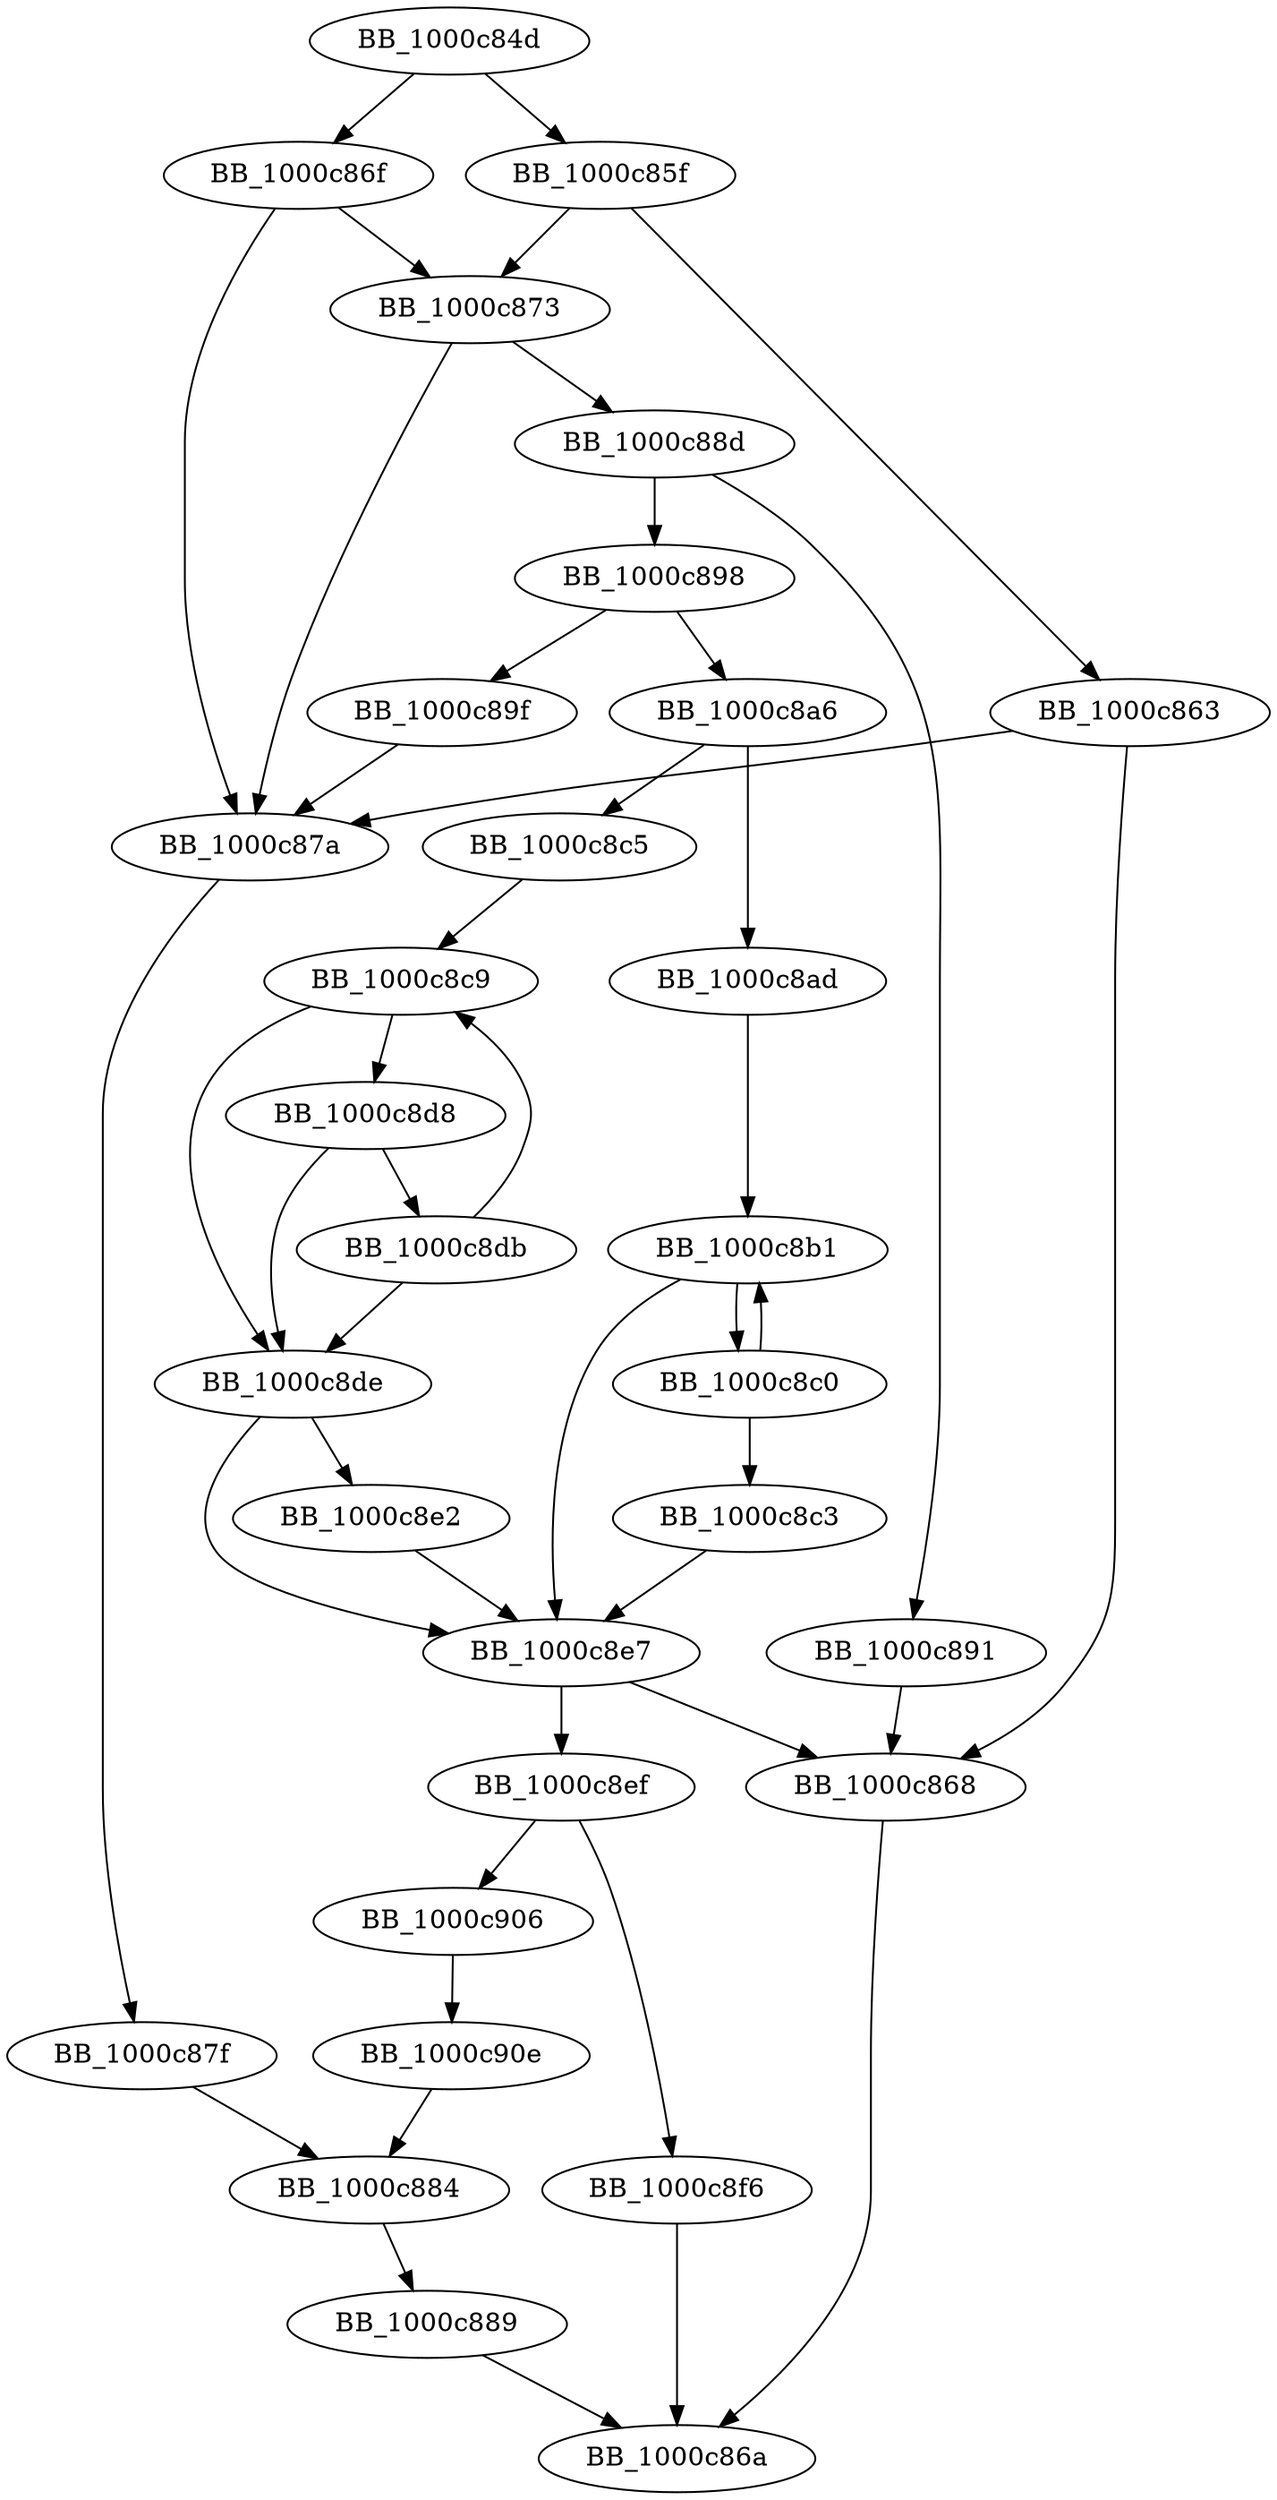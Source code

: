 DiGraph _wcsncpy_s{
BB_1000c84d->BB_1000c85f
BB_1000c84d->BB_1000c86f
BB_1000c85f->BB_1000c863
BB_1000c85f->BB_1000c873
BB_1000c863->BB_1000c868
BB_1000c863->BB_1000c87a
BB_1000c868->BB_1000c86a
BB_1000c86f->BB_1000c873
BB_1000c86f->BB_1000c87a
BB_1000c873->BB_1000c87a
BB_1000c873->BB_1000c88d
BB_1000c87a->BB_1000c87f
BB_1000c87f->BB_1000c884
BB_1000c884->BB_1000c889
BB_1000c889->BB_1000c86a
BB_1000c88d->BB_1000c891
BB_1000c88d->BB_1000c898
BB_1000c891->BB_1000c868
BB_1000c898->BB_1000c89f
BB_1000c898->BB_1000c8a6
BB_1000c89f->BB_1000c87a
BB_1000c8a6->BB_1000c8ad
BB_1000c8a6->BB_1000c8c5
BB_1000c8ad->BB_1000c8b1
BB_1000c8b1->BB_1000c8c0
BB_1000c8b1->BB_1000c8e7
BB_1000c8c0->BB_1000c8b1
BB_1000c8c0->BB_1000c8c3
BB_1000c8c3->BB_1000c8e7
BB_1000c8c5->BB_1000c8c9
BB_1000c8c9->BB_1000c8d8
BB_1000c8c9->BB_1000c8de
BB_1000c8d8->BB_1000c8db
BB_1000c8d8->BB_1000c8de
BB_1000c8db->BB_1000c8c9
BB_1000c8db->BB_1000c8de
BB_1000c8de->BB_1000c8e2
BB_1000c8de->BB_1000c8e7
BB_1000c8e2->BB_1000c8e7
BB_1000c8e7->BB_1000c868
BB_1000c8e7->BB_1000c8ef
BB_1000c8ef->BB_1000c8f6
BB_1000c8ef->BB_1000c906
BB_1000c8f6->BB_1000c86a
BB_1000c906->BB_1000c90e
BB_1000c90e->BB_1000c884
}
